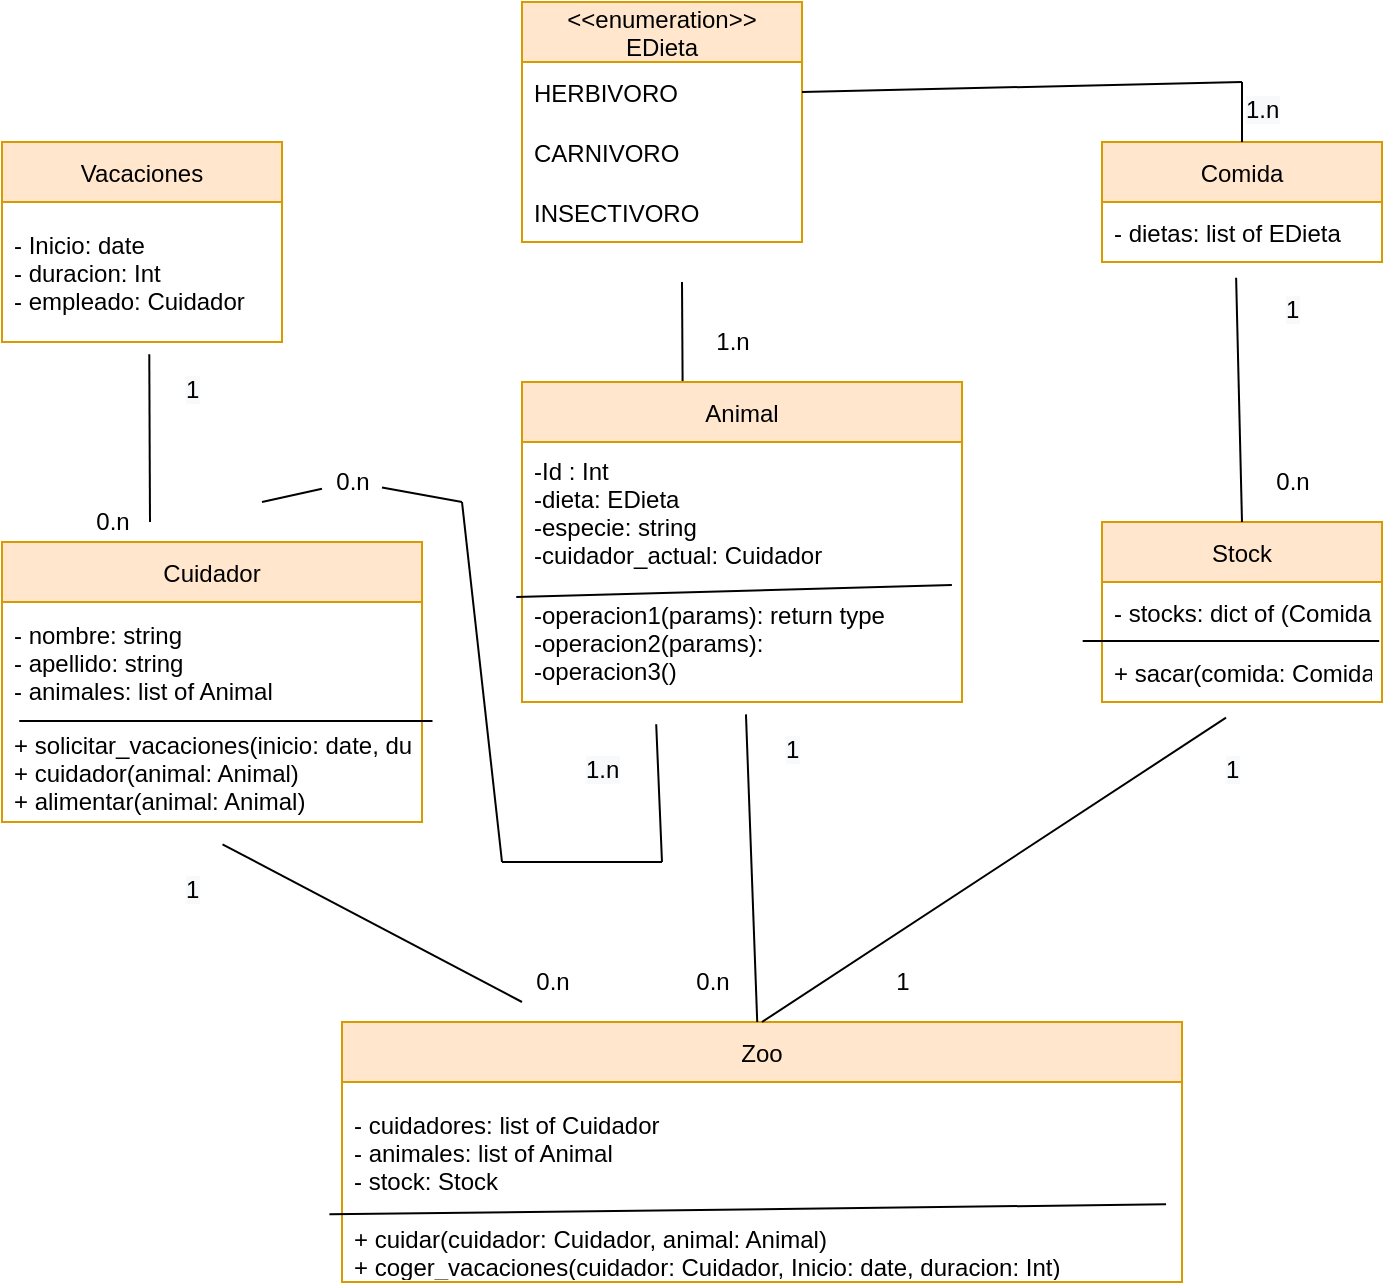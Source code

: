 <mxfile>
    <diagram id="4dbR2B912HbfAfZeui3_" name="Página-1">
        <mxGraphModel dx="138" dy="973" grid="1" gridSize="10" guides="1" tooltips="1" connect="1" arrows="1" fold="1" page="1" pageScale="1" pageWidth="827" pageHeight="1169" math="0" shadow="0">
            <root>
                <mxCell id="0"/>
                <mxCell id="1" parent="0"/>
                <mxCell id="2" value="&lt;&lt;enumeration&gt;&gt;&#10;EDieta" style="swimlane;fontStyle=0;childLayout=stackLayout;horizontal=1;startSize=30;horizontalStack=0;resizeParent=1;resizeParentMax=0;resizeLast=0;collapsible=1;marginBottom=0;fillColor=#ffe6cc;strokeColor=#d79b00;" vertex="1" parent="1">
                    <mxGeometry x="1160" y="180" width="140" height="120" as="geometry">
                        <mxRectangle x="1160" y="180" width="130" height="30" as="alternateBounds"/>
                    </mxGeometry>
                </mxCell>
                <mxCell id="3" value="HERBIVORO" style="text;strokeColor=none;fillColor=none;align=left;verticalAlign=middle;spacingLeft=4;spacingRight=4;overflow=hidden;points=[[0,0.5],[1,0.5]];portConstraint=eastwest;rotatable=0;" vertex="1" parent="2">
                    <mxGeometry y="30" width="140" height="30" as="geometry"/>
                </mxCell>
                <mxCell id="4" value="CARNIVORO" style="text;strokeColor=none;fillColor=none;align=left;verticalAlign=middle;spacingLeft=4;spacingRight=4;overflow=hidden;points=[[0,0.5],[1,0.5]];portConstraint=eastwest;rotatable=0;" vertex="1" parent="2">
                    <mxGeometry y="60" width="140" height="30" as="geometry"/>
                </mxCell>
                <mxCell id="5" value="INSECTIVORO" style="text;strokeColor=none;fillColor=none;align=left;verticalAlign=middle;spacingLeft=4;spacingRight=4;overflow=hidden;points=[[0,0.5],[1,0.5]];portConstraint=eastwest;rotatable=0;" vertex="1" parent="2">
                    <mxGeometry y="90" width="140" height="30" as="geometry"/>
                </mxCell>
                <mxCell id="22" value="Animal" style="swimlane;fontStyle=0;childLayout=stackLayout;horizontal=1;startSize=30;horizontalStack=0;resizeParent=1;resizeParentMax=0;resizeLast=0;collapsible=1;marginBottom=0;fillColor=#ffe6cc;strokeColor=#d79b00;" vertex="1" parent="1">
                    <mxGeometry x="1160" y="370" width="220" height="160" as="geometry"/>
                </mxCell>
                <mxCell id="23" value="-Id : Int&#10;-dieta: EDieta&#10;-especie: string&#10;-cuidador_actual: Cuidador" style="text;strokeColor=none;fillColor=none;align=left;verticalAlign=middle;spacingLeft=4;spacingRight=4;overflow=hidden;points=[[0,0.5],[1,0.5]];portConstraint=eastwest;rotatable=0;" vertex="1" parent="22">
                    <mxGeometry y="30" width="220" height="70" as="geometry"/>
                </mxCell>
                <mxCell id="25" value="-operacion1(params): return type&#10;-operacion2(params):&#10;-operacion3()" style="text;strokeColor=none;fillColor=none;align=left;verticalAlign=middle;spacingLeft=4;spacingRight=4;overflow=hidden;points=[[0,0.5],[1,0.5]];portConstraint=eastwest;rotatable=0;" vertex="1" parent="22">
                    <mxGeometry y="100" width="220" height="60" as="geometry"/>
                </mxCell>
                <mxCell id="31" value="" style="endArrow=none;html=1;exitX=-0.013;exitY=0.125;exitDx=0;exitDy=0;exitPerimeter=0;entryX=0.977;entryY=0.026;entryDx=0;entryDy=0;entryPerimeter=0;" edge="1" parent="22" source="25" target="25">
                    <mxGeometry width="50" height="50" relative="1" as="geometry">
                        <mxPoint x="-100" y="50" as="sourcePoint"/>
                        <mxPoint x="-50" as="targetPoint"/>
                    </mxGeometry>
                </mxCell>
                <mxCell id="32" value="Cuidador" style="swimlane;fontStyle=0;childLayout=stackLayout;horizontal=1;startSize=30;horizontalStack=0;resizeParent=1;resizeParentMax=0;resizeLast=0;collapsible=1;marginBottom=0;fillColor=#ffe6cc;strokeColor=#d79b00;" vertex="1" parent="1">
                    <mxGeometry x="900" y="450" width="210" height="140" as="geometry"/>
                </mxCell>
                <mxCell id="33" value="- nombre: string&#10;- apellido: string&#10;- animales: list of Animal" style="text;strokeColor=none;fillColor=none;align=left;verticalAlign=middle;spacingLeft=4;spacingRight=4;overflow=hidden;points=[[0,0.5],[1,0.5]];portConstraint=eastwest;rotatable=0;" vertex="1" parent="32">
                    <mxGeometry y="30" width="210" height="60" as="geometry"/>
                </mxCell>
                <mxCell id="34" value="+ solicitar_vacaciones(inicio: date, duracion: Int)&#10;+ cuidador(animal: Animal)&#10;+ alimentar(animal: Animal)" style="text;strokeColor=none;fillColor=none;align=left;verticalAlign=middle;spacingLeft=4;spacingRight=4;overflow=hidden;points=[[0,0.5],[1,0.5]];portConstraint=eastwest;rotatable=0;" vertex="1" parent="32">
                    <mxGeometry y="90" width="210" height="50" as="geometry"/>
                </mxCell>
                <mxCell id="86" value="" style="endArrow=none;html=1;exitX=0.041;exitY=-0.01;exitDx=0;exitDy=0;exitPerimeter=0;entryX=1.025;entryY=-0.01;entryDx=0;entryDy=0;entryPerimeter=0;" edge="1" parent="32" source="34" target="34">
                    <mxGeometry width="50" height="50" relative="1" as="geometry">
                        <mxPoint x="460" y="140" as="sourcePoint"/>
                        <mxPoint x="510" y="90" as="targetPoint"/>
                    </mxGeometry>
                </mxCell>
                <mxCell id="36" value="Vacaciones" style="swimlane;fontStyle=0;childLayout=stackLayout;horizontal=1;startSize=30;horizontalStack=0;resizeParent=1;resizeParentMax=0;resizeLast=0;collapsible=1;marginBottom=0;fillColor=#ffe6cc;strokeColor=#d79b00;" vertex="1" parent="1">
                    <mxGeometry x="900" y="250" width="140" height="100" as="geometry"/>
                </mxCell>
                <mxCell id="37" value="- Inicio: date&#10;- duracion: Int&#10;- empleado: Cuidador" style="text;strokeColor=none;fillColor=none;align=left;verticalAlign=middle;spacingLeft=4;spacingRight=4;overflow=hidden;points=[[0,0.5],[1,0.5]];portConstraint=eastwest;rotatable=0;" vertex="1" parent="36">
                    <mxGeometry y="30" width="140" height="70" as="geometry"/>
                </mxCell>
                <mxCell id="40" value="Comida" style="swimlane;fontStyle=0;childLayout=stackLayout;horizontal=1;startSize=30;horizontalStack=0;resizeParent=1;resizeParentMax=0;resizeLast=0;collapsible=1;marginBottom=0;fillColor=#ffe6cc;strokeColor=#d79b00;" vertex="1" parent="1">
                    <mxGeometry x="1450" y="250" width="140" height="60" as="geometry"/>
                </mxCell>
                <mxCell id="41" value="- dietas: list of EDieta" style="text;strokeColor=none;fillColor=none;align=left;verticalAlign=middle;spacingLeft=4;spacingRight=4;overflow=hidden;points=[[0,0.5],[1,0.5]];portConstraint=eastwest;rotatable=0;" vertex="1" parent="40">
                    <mxGeometry y="30" width="140" height="30" as="geometry"/>
                </mxCell>
                <mxCell id="44" value="Stock" style="swimlane;fontStyle=0;childLayout=stackLayout;horizontal=1;startSize=30;horizontalStack=0;resizeParent=1;resizeParentMax=0;resizeLast=0;collapsible=1;marginBottom=0;fillColor=#ffe6cc;strokeColor=#d79b00;" vertex="1" parent="1">
                    <mxGeometry x="1450" y="440" width="140" height="90" as="geometry"/>
                </mxCell>
                <mxCell id="45" value="- stocks: dict of (Comida, Int)" style="text;strokeColor=none;fillColor=none;align=left;verticalAlign=middle;spacingLeft=4;spacingRight=4;overflow=hidden;points=[[0,0.5],[1,0.5]];portConstraint=eastwest;rotatable=0;" vertex="1" parent="44">
                    <mxGeometry y="30" width="140" height="30" as="geometry"/>
                </mxCell>
                <mxCell id="46" value="+ sacar(comida: Comida, cantidad: Int)" style="text;strokeColor=none;fillColor=none;align=left;verticalAlign=middle;spacingLeft=4;spacingRight=4;overflow=hidden;points=[[0,0.5],[1,0.5]];portConstraint=eastwest;rotatable=0;" vertex="1" parent="44">
                    <mxGeometry y="60" width="140" height="30" as="geometry"/>
                </mxCell>
                <mxCell id="54" value="" style="endArrow=none;html=1;entryX=-0.069;entryY=-0.017;entryDx=0;entryDy=0;entryPerimeter=0;exitX=0.99;exitY=-0.017;exitDx=0;exitDy=0;exitPerimeter=0;" edge="1" parent="44" source="46" target="46">
                    <mxGeometry width="50" height="50" relative="1" as="geometry">
                        <mxPoint x="-160" y="180" as="sourcePoint"/>
                        <mxPoint x="-40" y="240" as="targetPoint"/>
                    </mxGeometry>
                </mxCell>
                <mxCell id="48" value="Zoo" style="swimlane;fontStyle=0;childLayout=stackLayout;horizontal=1;startSize=30;horizontalStack=0;resizeParent=1;resizeParentMax=0;resizeLast=0;collapsible=1;marginBottom=0;fillColor=#ffe6cc;strokeColor=#d79b00;" vertex="1" parent="1">
                    <mxGeometry x="1070" y="690" width="420" height="130" as="geometry"/>
                </mxCell>
                <mxCell id="49" value="- cuidadores: list of Cuidador&#10;- animales: list of Animal&#10;- stock: Stock" style="text;strokeColor=none;fillColor=none;align=left;verticalAlign=middle;spacingLeft=4;spacingRight=4;overflow=hidden;points=[[0,0.5],[1,0.5]];portConstraint=eastwest;rotatable=0;" vertex="1" parent="48">
                    <mxGeometry y="30" width="420" height="70" as="geometry"/>
                </mxCell>
                <mxCell id="50" value="+ cuidar(cuidador: Cuidador, animal: Animal)&#10;+ coger_vacaciones(cuidador: Cuidador, Inicio: date, duracion: Int)" style="text;strokeColor=none;fillColor=none;align=left;verticalAlign=middle;spacingLeft=4;spacingRight=4;overflow=hidden;points=[[0,0.5],[1,0.5]];portConstraint=eastwest;rotatable=0;" vertex="1" parent="48">
                    <mxGeometry y="100" width="420" height="30" as="geometry"/>
                </mxCell>
                <mxCell id="53" value="" style="endArrow=none;html=1;exitX=-0.015;exitY=0.945;exitDx=0;exitDy=0;exitPerimeter=0;entryX=0.981;entryY=-0.294;entryDx=0;entryDy=0;entryPerimeter=0;" edge="1" parent="48" source="49" target="50">
                    <mxGeometry width="50" height="50" relative="1" as="geometry">
                        <mxPoint x="290" y="40" as="sourcePoint"/>
                        <mxPoint x="340" y="-10" as="targetPoint"/>
                    </mxGeometry>
                </mxCell>
                <mxCell id="56" value="1" style="text;html=1;resizable=0;autosize=1;align=center;verticalAlign=middle;points=[];fillColor=none;strokeColor=none;rounded=0;" vertex="1" parent="1">
                    <mxGeometry x="1340" y="660" width="20" height="20" as="geometry"/>
                </mxCell>
                <mxCell id="57" value="" style="endArrow=none;html=1;exitX=0.5;exitY=0;exitDx=0;exitDy=0;entryX=0.443;entryY=1.261;entryDx=0;entryDy=0;entryPerimeter=0;" edge="1" parent="1" source="48" target="46">
                    <mxGeometry width="50" height="50" relative="1" as="geometry">
                        <mxPoint x="1360" y="730" as="sourcePoint"/>
                        <mxPoint x="1410" y="680" as="targetPoint"/>
                    </mxGeometry>
                </mxCell>
                <mxCell id="58" value="&lt;span style=&quot;color: rgb(0, 0, 0); font-family: helvetica; font-size: 12px; font-style: normal; font-weight: 400; letter-spacing: normal; text-align: center; text-indent: 0px; text-transform: none; word-spacing: 0px; background-color: rgb(248, 249, 250); display: inline; float: none;&quot;&gt;1&lt;/span&gt;" style="text;whiteSpace=wrap;html=1;" vertex="1" parent="1">
                    <mxGeometry x="1510" y="550" width="30" height="30" as="geometry"/>
                </mxCell>
                <mxCell id="59" value="" style="endArrow=none;html=1;exitX=0.5;exitY=0;exitDx=0;exitDy=0;entryX=0.479;entryY=1.261;entryDx=0;entryDy=0;entryPerimeter=0;" edge="1" parent="1" source="44" target="41">
                    <mxGeometry width="50" height="50" relative="1" as="geometry">
                        <mxPoint x="1360" y="730" as="sourcePoint"/>
                        <mxPoint x="1410" y="680" as="targetPoint"/>
                    </mxGeometry>
                </mxCell>
                <mxCell id="60" value="&lt;span style=&quot;color: rgb(0, 0, 0); font-family: helvetica; font-size: 12px; font-style: normal; font-weight: 400; letter-spacing: normal; text-align: center; text-indent: 0px; text-transform: none; word-spacing: 0px; background-color: rgb(248, 249, 250); display: inline; float: none;&quot;&gt;1&lt;/span&gt;" style="text;whiteSpace=wrap;html=1;" vertex="1" parent="1">
                    <mxGeometry x="1540" y="320" width="30" height="30" as="geometry"/>
                </mxCell>
                <mxCell id="61" value="" style="endArrow=none;html=1;entryX=0.509;entryY=1.103;entryDx=0;entryDy=0;entryPerimeter=0;" edge="1" parent="1" source="48" target="25">
                    <mxGeometry width="50" height="50" relative="1" as="geometry">
                        <mxPoint x="1360" y="730" as="sourcePoint"/>
                        <mxPoint x="1410" y="680" as="targetPoint"/>
                    </mxGeometry>
                </mxCell>
                <mxCell id="62" value="" style="endArrow=none;html=1;exitX=0.525;exitY=1.223;exitDx=0;exitDy=0;exitPerimeter=0;" edge="1" parent="1" source="34">
                    <mxGeometry width="50" height="50" relative="1" as="geometry">
                        <mxPoint x="1360" y="730" as="sourcePoint"/>
                        <mxPoint x="1160" y="680" as="targetPoint"/>
                    </mxGeometry>
                </mxCell>
                <mxCell id="63" value="" style="endArrow=none;html=1;exitX=0.526;exitY=1.088;exitDx=0;exitDy=0;exitPerimeter=0;" edge="1" parent="1" source="37">
                    <mxGeometry width="50" height="50" relative="1" as="geometry">
                        <mxPoint x="1360" y="730" as="sourcePoint"/>
                        <mxPoint x="974" y="440" as="targetPoint"/>
                    </mxGeometry>
                </mxCell>
                <mxCell id="64" value="" style="endArrow=none;html=1;startArrow=none;" edge="1" parent="1" source="78">
                    <mxGeometry width="50" height="50" relative="1" as="geometry">
                        <mxPoint x="1030" y="430" as="sourcePoint"/>
                        <mxPoint x="1130" y="430" as="targetPoint"/>
                    </mxGeometry>
                </mxCell>
                <mxCell id="65" value="" style="endArrow=none;html=1;" edge="1" parent="1">
                    <mxGeometry width="50" height="50" relative="1" as="geometry">
                        <mxPoint x="1130" y="430" as="sourcePoint"/>
                        <mxPoint x="1150" y="610" as="targetPoint"/>
                    </mxGeometry>
                </mxCell>
                <mxCell id="66" value="" style="endArrow=none;html=1;" edge="1" parent="1">
                    <mxGeometry width="50" height="50" relative="1" as="geometry">
                        <mxPoint x="1150" y="610" as="sourcePoint"/>
                        <mxPoint x="1230" y="610" as="targetPoint"/>
                    </mxGeometry>
                </mxCell>
                <mxCell id="67" value="" style="endArrow=none;html=1;entryX=0.305;entryY=1.186;entryDx=0;entryDy=0;entryPerimeter=0;" edge="1" parent="1" target="25">
                    <mxGeometry width="50" height="50" relative="1" as="geometry">
                        <mxPoint x="1230" y="610" as="sourcePoint"/>
                        <mxPoint x="1410" y="680" as="targetPoint"/>
                    </mxGeometry>
                </mxCell>
                <mxCell id="68" value="" style="endArrow=none;html=1;entryX=0.365;entryY=-0.003;entryDx=0;entryDy=0;entryPerimeter=0;" edge="1" parent="1" target="22">
                    <mxGeometry width="50" height="50" relative="1" as="geometry">
                        <mxPoint x="1240" y="320" as="sourcePoint"/>
                        <mxPoint x="1410" y="680" as="targetPoint"/>
                    </mxGeometry>
                </mxCell>
                <mxCell id="69" value="" style="endArrow=none;html=1;exitX=1;exitY=0.5;exitDx=0;exitDy=0;" edge="1" parent="1" source="3">
                    <mxGeometry width="50" height="50" relative="1" as="geometry">
                        <mxPoint x="1360" y="730" as="sourcePoint"/>
                        <mxPoint x="1520" y="220" as="targetPoint"/>
                    </mxGeometry>
                </mxCell>
                <mxCell id="70" value="" style="endArrow=none;html=1;entryX=0.5;entryY=0;entryDx=0;entryDy=0;" edge="1" parent="1" target="40">
                    <mxGeometry width="50" height="50" relative="1" as="geometry">
                        <mxPoint x="1520" y="220" as="sourcePoint"/>
                        <mxPoint x="1410" y="680" as="targetPoint"/>
                    </mxGeometry>
                </mxCell>
                <mxCell id="71" value="&lt;span style=&quot;color: rgb(0, 0, 0); font-family: helvetica; font-size: 12px; font-style: normal; font-weight: 400; letter-spacing: normal; text-align: center; text-indent: 0px; text-transform: none; word-spacing: 0px; background-color: rgb(248, 249, 250); display: inline; float: none;&quot;&gt;1&lt;/span&gt;" style="text;whiteSpace=wrap;html=1;" vertex="1" parent="1">
                    <mxGeometry x="1290" y="540" width="30" height="30" as="geometry"/>
                </mxCell>
                <mxCell id="72" value="&lt;span style=&quot;color: rgb(0, 0, 0); font-family: helvetica; font-size: 12px; font-style: normal; font-weight: 400; letter-spacing: normal; text-align: center; text-indent: 0px; text-transform: none; word-spacing: 0px; background-color: rgb(248, 249, 250); display: inline; float: none;&quot;&gt;1&lt;/span&gt;" style="text;whiteSpace=wrap;html=1;" vertex="1" parent="1">
                    <mxGeometry x="990" y="360" width="30" height="30" as="geometry"/>
                </mxCell>
                <mxCell id="73" value="&lt;span style=&quot;color: rgb(0, 0, 0); font-family: helvetica; font-size: 12px; font-style: normal; font-weight: 400; letter-spacing: normal; text-align: center; text-indent: 0px; text-transform: none; word-spacing: 0px; background-color: rgb(248, 249, 250); display: inline; float: none;&quot;&gt;1&lt;/span&gt;" style="text;whiteSpace=wrap;html=1;" vertex="1" parent="1">
                    <mxGeometry x="990" y="610" width="30" height="30" as="geometry"/>
                </mxCell>
                <mxCell id="76" value="0.n" style="text;html=1;resizable=0;autosize=1;align=center;verticalAlign=middle;points=[];fillColor=none;strokeColor=none;rounded=0;" vertex="1" parent="1">
                    <mxGeometry x="1160" y="660" width="30" height="20" as="geometry"/>
                </mxCell>
                <mxCell id="77" value="0.n" style="text;html=1;resizable=0;autosize=1;align=center;verticalAlign=middle;points=[];fillColor=none;strokeColor=none;rounded=0;" vertex="1" parent="1">
                    <mxGeometry x="940" y="430" width="30" height="20" as="geometry"/>
                </mxCell>
                <mxCell id="78" value="0.n" style="text;html=1;resizable=0;autosize=1;align=center;verticalAlign=middle;points=[];fillColor=none;strokeColor=none;rounded=0;" vertex="1" parent="1">
                    <mxGeometry x="1060" y="410" width="30" height="20" as="geometry"/>
                </mxCell>
                <mxCell id="79" value="" style="endArrow=none;html=1;" edge="1" parent="1" target="78">
                    <mxGeometry width="50" height="50" relative="1" as="geometry">
                        <mxPoint x="1030" y="430" as="sourcePoint"/>
                        <mxPoint x="1130" y="430" as="targetPoint"/>
                    </mxGeometry>
                </mxCell>
                <mxCell id="80" value="0.n" style="text;html=1;resizable=0;autosize=1;align=center;verticalAlign=middle;points=[];fillColor=none;strokeColor=none;rounded=0;" vertex="1" parent="1">
                    <mxGeometry x="1530" y="410" width="30" height="20" as="geometry"/>
                </mxCell>
                <mxCell id="81" value="0.n" style="text;html=1;resizable=0;autosize=1;align=center;verticalAlign=middle;points=[];fillColor=none;strokeColor=none;rounded=0;" vertex="1" parent="1">
                    <mxGeometry x="1240" y="660" width="30" height="20" as="geometry"/>
                </mxCell>
                <mxCell id="82" value="1.n" style="text;html=1;resizable=0;autosize=1;align=center;verticalAlign=middle;points=[];fillColor=none;strokeColor=none;rounded=0;" vertex="1" parent="1">
                    <mxGeometry x="1250" y="340" width="30" height="20" as="geometry"/>
                </mxCell>
                <mxCell id="84" value="&lt;span style=&quot;color: rgb(0, 0, 0); font-family: helvetica; font-size: 12px; font-style: normal; font-weight: 400; letter-spacing: normal; text-align: center; text-indent: 0px; text-transform: none; word-spacing: 0px; background-color: rgb(248, 249, 250); display: inline; float: none;&quot;&gt;1.n&lt;/span&gt;" style="text;whiteSpace=wrap;html=1;" vertex="1" parent="1">
                    <mxGeometry x="1520" y="220" width="40" height="30" as="geometry"/>
                </mxCell>
                <mxCell id="85" value="&lt;span style=&quot;color: rgb(0, 0, 0); font-family: helvetica; font-size: 12px; font-style: normal; font-weight: 400; letter-spacing: normal; text-align: center; text-indent: 0px; text-transform: none; word-spacing: 0px; background-color: rgb(248, 249, 250); display: inline; float: none;&quot;&gt;1.n&lt;/span&gt;" style="text;whiteSpace=wrap;html=1;" vertex="1" parent="1">
                    <mxGeometry x="1190" y="550" width="40" height="30" as="geometry"/>
                </mxCell>
            </root>
        </mxGraphModel>
    </diagram>
</mxfile>